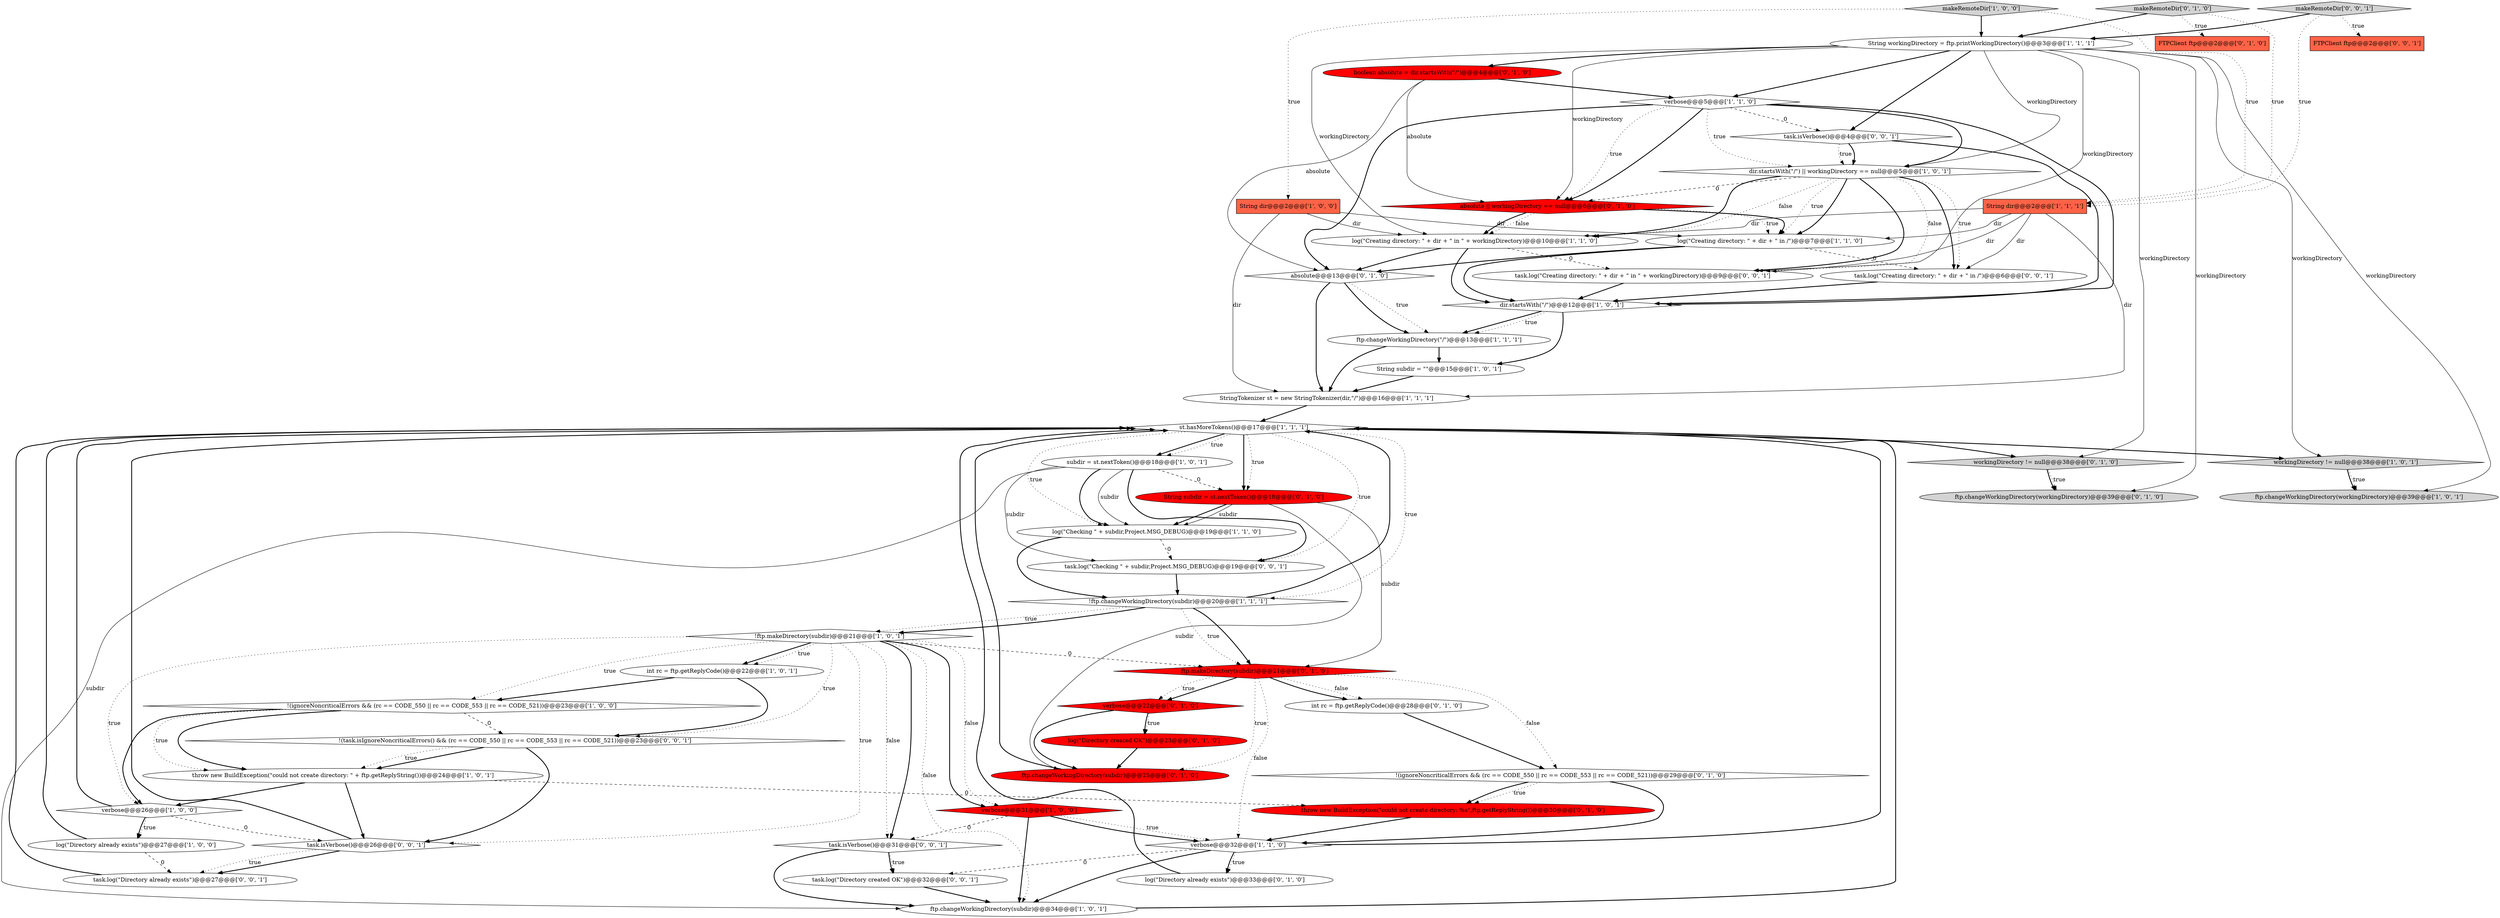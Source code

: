 digraph {
14 [style = filled, label = "log(\"Creating directory: \" + dir + \" in /\")@@@7@@@['1', '1', '0']", fillcolor = white, shape = ellipse image = "AAA0AAABBB1BBB"];
21 [style = filled, label = "verbose@@@5@@@['1', '1', '0']", fillcolor = white, shape = diamond image = "AAA0AAABBB1BBB"];
37 [style = filled, label = "absolute@@@13@@@['0', '1', '0']", fillcolor = white, shape = diamond image = "AAA0AAABBB2BBB"];
12 [style = filled, label = "String dir@@@2@@@['1', '0', '0']", fillcolor = tomato, shape = box image = "AAA0AAABBB1BBB"];
42 [style = filled, label = "log(\"Directory already exists\")@@@33@@@['0', '1', '0']", fillcolor = white, shape = ellipse image = "AAA0AAABBB2BBB"];
38 [style = filled, label = "String subdir = st.nextToken()@@@18@@@['0', '1', '0']", fillcolor = red, shape = ellipse image = "AAA1AAABBB2BBB"];
32 [style = filled, label = "absolute || workingDirectory == null@@@6@@@['0', '1', '0']", fillcolor = red, shape = diamond image = "AAA1AAABBB2BBB"];
25 [style = filled, label = "dir.startsWith(\"/\") || workingDirectory == null@@@5@@@['1', '0', '1']", fillcolor = white, shape = diamond image = "AAA0AAABBB1BBB"];
45 [style = filled, label = "task.isVerbose()@@@4@@@['0', '0', '1']", fillcolor = white, shape = diamond image = "AAA0AAABBB3BBB"];
1 [style = filled, label = "String subdir = \"\"@@@15@@@['1', '0', '1']", fillcolor = white, shape = ellipse image = "AAA0AAABBB1BBB"];
30 [style = filled, label = "ftp.makeDirectory(subdir)@@@21@@@['0', '1', '0']", fillcolor = red, shape = diamond image = "AAA1AAABBB2BBB"];
33 [style = filled, label = "boolean absolute = dir.startsWith(\"/\")@@@4@@@['0', '1', '0']", fillcolor = red, shape = ellipse image = "AAA1AAABBB2BBB"];
35 [style = filled, label = "makeRemoteDir['0', '1', '0']", fillcolor = lightgray, shape = diamond image = "AAA0AAABBB2BBB"];
39 [style = filled, label = "workingDirectory != null@@@38@@@['0', '1', '0']", fillcolor = lightgray, shape = diamond image = "AAA0AAABBB2BBB"];
23 [style = filled, label = "!ftp.makeDirectory(subdir)@@@21@@@['1', '0', '1']", fillcolor = white, shape = diamond image = "AAA0AAABBB1BBB"];
34 [style = filled, label = "int rc = ftp.getReplyCode()@@@28@@@['0', '1', '0']", fillcolor = white, shape = ellipse image = "AAA0AAABBB2BBB"];
50 [style = filled, label = "FTPClient ftp@@@2@@@['0', '0', '1']", fillcolor = tomato, shape = box image = "AAA0AAABBB3BBB"];
51 [style = filled, label = "!(task.isIgnoreNoncriticalErrors() && (rc == CODE_550 || rc == CODE_553 || rc == CODE_521))@@@23@@@['0', '0', '1']", fillcolor = white, shape = diamond image = "AAA0AAABBB3BBB"];
10 [style = filled, label = "log(\"Directory already exists\")@@@27@@@['1', '0', '0']", fillcolor = white, shape = ellipse image = "AAA0AAABBB1BBB"];
31 [style = filled, label = "log(\"Directory created OK\")@@@23@@@['0', '1', '0']", fillcolor = red, shape = ellipse image = "AAA1AAABBB2BBB"];
5 [style = filled, label = "makeRemoteDir['1', '0', '0']", fillcolor = lightgray, shape = diamond image = "AAA0AAABBB1BBB"];
18 [style = filled, label = "StringTokenizer st = new StringTokenizer(dir,\"/\")@@@16@@@['1', '1', '1']", fillcolor = white, shape = ellipse image = "AAA0AAABBB1BBB"];
49 [style = filled, label = "task.log(\"Directory created OK\")@@@32@@@['0', '0', '1']", fillcolor = white, shape = ellipse image = "AAA0AAABBB3BBB"];
40 [style = filled, label = "verbose@@@22@@@['0', '1', '0']", fillcolor = red, shape = diamond image = "AAA1AAABBB2BBB"];
2 [style = filled, label = "subdir = st.nextToken()@@@18@@@['1', '0', '1']", fillcolor = white, shape = ellipse image = "AAA0AAABBB1BBB"];
7 [style = filled, label = "st.hasMoreTokens()@@@17@@@['1', '1', '1']", fillcolor = white, shape = diamond image = "AAA0AAABBB1BBB"];
19 [style = filled, label = "verbose@@@26@@@['1', '0', '0']", fillcolor = white, shape = diamond image = "AAA0AAABBB1BBB"];
26 [style = filled, label = "log(\"Checking \" + subdir,Project.MSG_DEBUG)@@@19@@@['1', '1', '0']", fillcolor = white, shape = ellipse image = "AAA0AAABBB1BBB"];
9 [style = filled, label = "!(ignoreNoncriticalErrors && (rc == CODE_550 || rc == CODE_553 || rc == CODE_521))@@@23@@@['1', '0', '0']", fillcolor = white, shape = diamond image = "AAA0AAABBB1BBB"];
46 [style = filled, label = "task.log(\"Creating directory: \" + dir + \" in \" + workingDirectory)@@@9@@@['0', '0', '1']", fillcolor = white, shape = ellipse image = "AAA0AAABBB3BBB"];
43 [style = filled, label = "task.isVerbose()@@@31@@@['0', '0', '1']", fillcolor = white, shape = diamond image = "AAA0AAABBB3BBB"];
4 [style = filled, label = "ftp.changeWorkingDirectory(workingDirectory)@@@39@@@['1', '0', '1']", fillcolor = lightgray, shape = ellipse image = "AAA0AAABBB1BBB"];
52 [style = filled, label = "task.log(\"Directory already exists\")@@@27@@@['0', '0', '1']", fillcolor = white, shape = ellipse image = "AAA0AAABBB3BBB"];
3 [style = filled, label = "verbose@@@32@@@['1', '1', '0']", fillcolor = white, shape = diamond image = "AAA0AAABBB1BBB"];
41 [style = filled, label = "throw new BuildException(\"could not create directory: %s\",ftp.getReplyString())@@@30@@@['0', '1', '0']", fillcolor = red, shape = ellipse image = "AAA1AAABBB2BBB"];
53 [style = filled, label = "task.isVerbose()@@@26@@@['0', '0', '1']", fillcolor = white, shape = diamond image = "AAA0AAABBB3BBB"];
15 [style = filled, label = "ftp.changeWorkingDirectory(subdir)@@@34@@@['1', '0', '1']", fillcolor = white, shape = ellipse image = "AAA0AAABBB1BBB"];
16 [style = filled, label = "ftp.changeWorkingDirectory(\"/\")@@@13@@@['1', '1', '1']", fillcolor = white, shape = ellipse image = "AAA0AAABBB1BBB"];
22 [style = filled, label = "log(\"Creating directory: \" + dir + \" in \" + workingDirectory)@@@10@@@['1', '1', '0']", fillcolor = white, shape = ellipse image = "AAA0AAABBB1BBB"];
27 [style = filled, label = "ftp.changeWorkingDirectory(subdir)@@@25@@@['0', '1', '0']", fillcolor = red, shape = ellipse image = "AAA1AAABBB2BBB"];
28 [style = filled, label = "FTPClient ftp@@@2@@@['0', '1', '0']", fillcolor = tomato, shape = box image = "AAA0AAABBB2BBB"];
44 [style = filled, label = "task.log(\"Creating directory: \" + dir + \" in /\")@@@6@@@['0', '0', '1']", fillcolor = white, shape = ellipse image = "AAA0AAABBB3BBB"];
47 [style = filled, label = "task.log(\"Checking \" + subdir,Project.MSG_DEBUG)@@@19@@@['0', '0', '1']", fillcolor = white, shape = ellipse image = "AAA0AAABBB3BBB"];
48 [style = filled, label = "makeRemoteDir['0', '0', '1']", fillcolor = lightgray, shape = diamond image = "AAA0AAABBB3BBB"];
0 [style = filled, label = "throw new BuildException(\"could not create directory: \" + ftp.getReplyString())@@@24@@@['1', '0', '1']", fillcolor = white, shape = ellipse image = "AAA0AAABBB1BBB"];
36 [style = filled, label = "ftp.changeWorkingDirectory(workingDirectory)@@@39@@@['0', '1', '0']", fillcolor = lightgray, shape = ellipse image = "AAA0AAABBB2BBB"];
11 [style = filled, label = "!ftp.changeWorkingDirectory(subdir)@@@20@@@['1', '1', '1']", fillcolor = white, shape = diamond image = "AAA0AAABBB1BBB"];
8 [style = filled, label = "int rc = ftp.getReplyCode()@@@22@@@['1', '0', '1']", fillcolor = white, shape = ellipse image = "AAA0AAABBB1BBB"];
17 [style = filled, label = "String dir@@@2@@@['1', '1', '1']", fillcolor = tomato, shape = box image = "AAA0AAABBB1BBB"];
20 [style = filled, label = "String workingDirectory = ftp.printWorkingDirectory()@@@3@@@['1', '1', '1']", fillcolor = white, shape = ellipse image = "AAA0AAABBB1BBB"];
29 [style = filled, label = "!(ignoreNoncriticalErrors && (rc == CODE_550 || rc == CODE_553 || rc == CODE_521))@@@29@@@['0', '1', '0']", fillcolor = white, shape = diamond image = "AAA0AAABBB2BBB"];
6 [style = filled, label = "workingDirectory != null@@@38@@@['1', '0', '1']", fillcolor = lightgray, shape = diamond image = "AAA0AAABBB1BBB"];
24 [style = filled, label = "verbose@@@31@@@['1', '0', '0']", fillcolor = red, shape = diamond image = "AAA1AAABBB1BBB"];
13 [style = filled, label = "dir.startsWith(\"/\")@@@12@@@['1', '0', '1']", fillcolor = white, shape = diamond image = "AAA0AAABBB1BBB"];
19->10 [style = dotted, label="true"];
32->22 [style = dotted, label="false"];
32->22 [style = bold, label=""];
39->36 [style = dotted, label="true"];
2->26 [style = bold, label=""];
25->22 [style = bold, label=""];
5->20 [style = bold, label=""];
46->13 [style = bold, label=""];
22->37 [style = bold, label=""];
53->52 [style = dotted, label="true"];
40->31 [style = dotted, label="true"];
51->53 [style = bold, label=""];
25->14 [style = bold, label=""];
5->12 [style = dotted, label="true"];
8->51 [style = bold, label=""];
26->11 [style = bold, label=""];
13->1 [style = bold, label=""];
25->44 [style = bold, label=""];
47->11 [style = bold, label=""];
12->14 [style = solid, label="dir"];
0->53 [style = bold, label=""];
38->30 [style = solid, label="subdir"];
45->25 [style = bold, label=""];
24->43 [style = dashed, label="0"];
25->22 [style = dotted, label="false"];
14->44 [style = dashed, label="0"];
27->7 [style = bold, label=""];
12->22 [style = solid, label="dir"];
20->4 [style = solid, label="workingDirectory"];
23->43 [style = dotted, label="false"];
30->40 [style = bold, label=""];
38->26 [style = bold, label=""];
40->31 [style = bold, label=""];
24->3 [style = dotted, label="true"];
33->37 [style = solid, label="absolute"];
20->45 [style = bold, label=""];
22->13 [style = bold, label=""];
25->44 [style = dotted, label="true"];
21->13 [style = bold, label=""];
3->42 [style = dotted, label="true"];
14->37 [style = bold, label=""];
2->15 [style = solid, label="subdir"];
30->34 [style = dotted, label="false"];
0->19 [style = bold, label=""];
35->20 [style = bold, label=""];
53->52 [style = bold, label=""];
20->6 [style = solid, label="workingDirectory"];
23->24 [style = dotted, label="false"];
26->47 [style = dashed, label="0"];
51->0 [style = bold, label=""];
30->29 [style = dotted, label="false"];
21->32 [style = dotted, label="true"];
30->34 [style = bold, label=""];
21->25 [style = bold, label=""];
23->19 [style = dotted, label="true"];
23->8 [style = bold, label=""];
30->3 [style = dotted, label="false"];
29->41 [style = dotted, label="true"];
10->7 [style = bold, label=""];
13->16 [style = bold, label=""];
23->9 [style = dotted, label="true"];
21->45 [style = dashed, label="0"];
19->53 [style = dashed, label="0"];
6->4 [style = bold, label=""];
21->37 [style = bold, label=""];
23->51 [style = dotted, label="true"];
0->41 [style = dashed, label="0"];
31->27 [style = bold, label=""];
3->7 [style = bold, label=""];
20->25 [style = solid, label="workingDirectory"];
7->2 [style = bold, label=""];
7->6 [style = bold, label=""];
17->22 [style = solid, label="dir"];
43->49 [style = dotted, label="true"];
52->7 [style = bold, label=""];
42->7 [style = bold, label=""];
17->46 [style = solid, label="dir"];
18->7 [style = bold, label=""];
23->53 [style = dotted, label="true"];
2->47 [style = solid, label="subdir"];
24->3 [style = bold, label=""];
37->16 [style = bold, label=""];
11->30 [style = bold, label=""];
17->14 [style = solid, label="dir"];
7->2 [style = dotted, label="true"];
34->29 [style = bold, label=""];
13->16 [style = dotted, label="true"];
16->18 [style = bold, label=""];
9->0 [style = dotted, label="true"];
33->32 [style = solid, label="absolute"];
11->30 [style = dotted, label="true"];
25->46 [style = dotted, label="false"];
23->43 [style = bold, label=""];
7->26 [style = dotted, label="true"];
32->14 [style = bold, label=""];
19->10 [style = bold, label=""];
32->14 [style = dotted, label="true"];
51->0 [style = dotted, label="true"];
3->42 [style = bold, label=""];
23->15 [style = dotted, label="false"];
21->25 [style = dotted, label="true"];
9->51 [style = dashed, label="0"];
10->52 [style = dashed, label="0"];
7->11 [style = dotted, label="true"];
20->36 [style = solid, label="workingDirectory"];
16->1 [style = bold, label=""];
7->39 [style = bold, label=""];
40->27 [style = bold, label=""];
9->19 [style = bold, label=""];
49->15 [style = bold, label=""];
14->13 [style = bold, label=""];
12->18 [style = solid, label="dir"];
2->47 [style = bold, label=""];
37->16 [style = dotted, label="true"];
24->15 [style = bold, label=""];
20->22 [style = solid, label="workingDirectory"];
5->17 [style = dotted, label="true"];
25->32 [style = dashed, label="0"];
9->0 [style = bold, label=""];
15->7 [style = bold, label=""];
48->50 [style = dotted, label="true"];
23->8 [style = dotted, label="true"];
30->27 [style = dotted, label="true"];
29->41 [style = bold, label=""];
29->3 [style = bold, label=""];
17->18 [style = solid, label="dir"];
41->3 [style = bold, label=""];
11->23 [style = dotted, label="true"];
2->26 [style = solid, label="subdir"];
22->46 [style = dashed, label="0"];
1->18 [style = bold, label=""];
3->15 [style = bold, label=""];
45->13 [style = bold, label=""];
25->14 [style = dotted, label="true"];
25->46 [style = bold, label=""];
17->44 [style = solid, label="dir"];
2->38 [style = dashed, label="0"];
7->38 [style = dotted, label="true"];
30->40 [style = dotted, label="true"];
20->33 [style = bold, label=""];
38->26 [style = solid, label="subdir"];
20->21 [style = bold, label=""];
7->38 [style = bold, label=""];
23->24 [style = bold, label=""];
53->7 [style = bold, label=""];
6->4 [style = dotted, label="true"];
20->32 [style = solid, label="workingDirectory"];
43->15 [style = bold, label=""];
7->47 [style = dotted, label="true"];
3->49 [style = dashed, label="0"];
20->39 [style = solid, label="workingDirectory"];
48->20 [style = bold, label=""];
38->27 [style = solid, label="subdir"];
21->32 [style = bold, label=""];
45->25 [style = dotted, label="true"];
8->9 [style = bold, label=""];
23->30 [style = dashed, label="0"];
20->46 [style = solid, label="workingDirectory"];
37->18 [style = bold, label=""];
35->28 [style = dotted, label="true"];
44->13 [style = bold, label=""];
43->49 [style = bold, label=""];
35->17 [style = dotted, label="true"];
33->21 [style = bold, label=""];
11->23 [style = bold, label=""];
19->7 [style = bold, label=""];
39->36 [style = bold, label=""];
48->17 [style = dotted, label="true"];
11->7 [style = bold, label=""];
}
